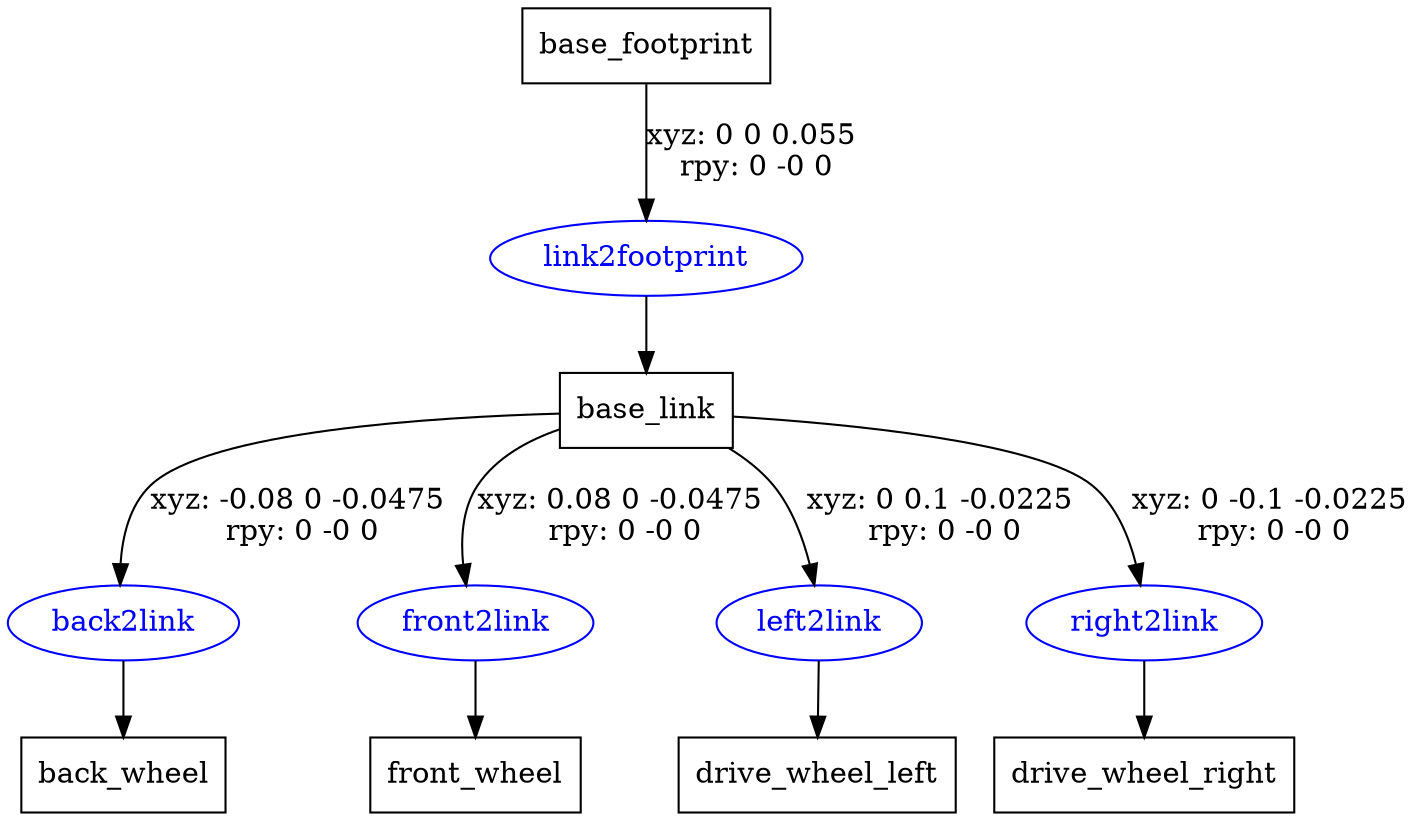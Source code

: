 digraph G {
node [shape=box];
"base_footprint" [label="base_footprint"];
"base_link" [label="base_link"];
"back_wheel" [label="back_wheel"];
"front_wheel" [label="front_wheel"];
"drive_wheel_left" [label="drive_wheel_left"];
"drive_wheel_right" [label="drive_wheel_right"];
node [shape=ellipse, color=blue, fontcolor=blue];
"base_footprint" -> "link2footprint" [label="xyz: 0 0 0.055 \nrpy: 0 -0 0"]
"link2footprint" -> "base_link"
"base_link" -> "back2link" [label="xyz: -0.08 0 -0.0475 \nrpy: 0 -0 0"]
"back2link" -> "back_wheel"
"base_link" -> "front2link" [label="xyz: 0.08 0 -0.0475 \nrpy: 0 -0 0"]
"front2link" -> "front_wheel"
"base_link" -> "left2link" [label="xyz: 0 0.1 -0.0225 \nrpy: 0 -0 0"]
"left2link" -> "drive_wheel_left"
"base_link" -> "right2link" [label="xyz: 0 -0.1 -0.0225 \nrpy: 0 -0 0"]
"right2link" -> "drive_wheel_right"
}
